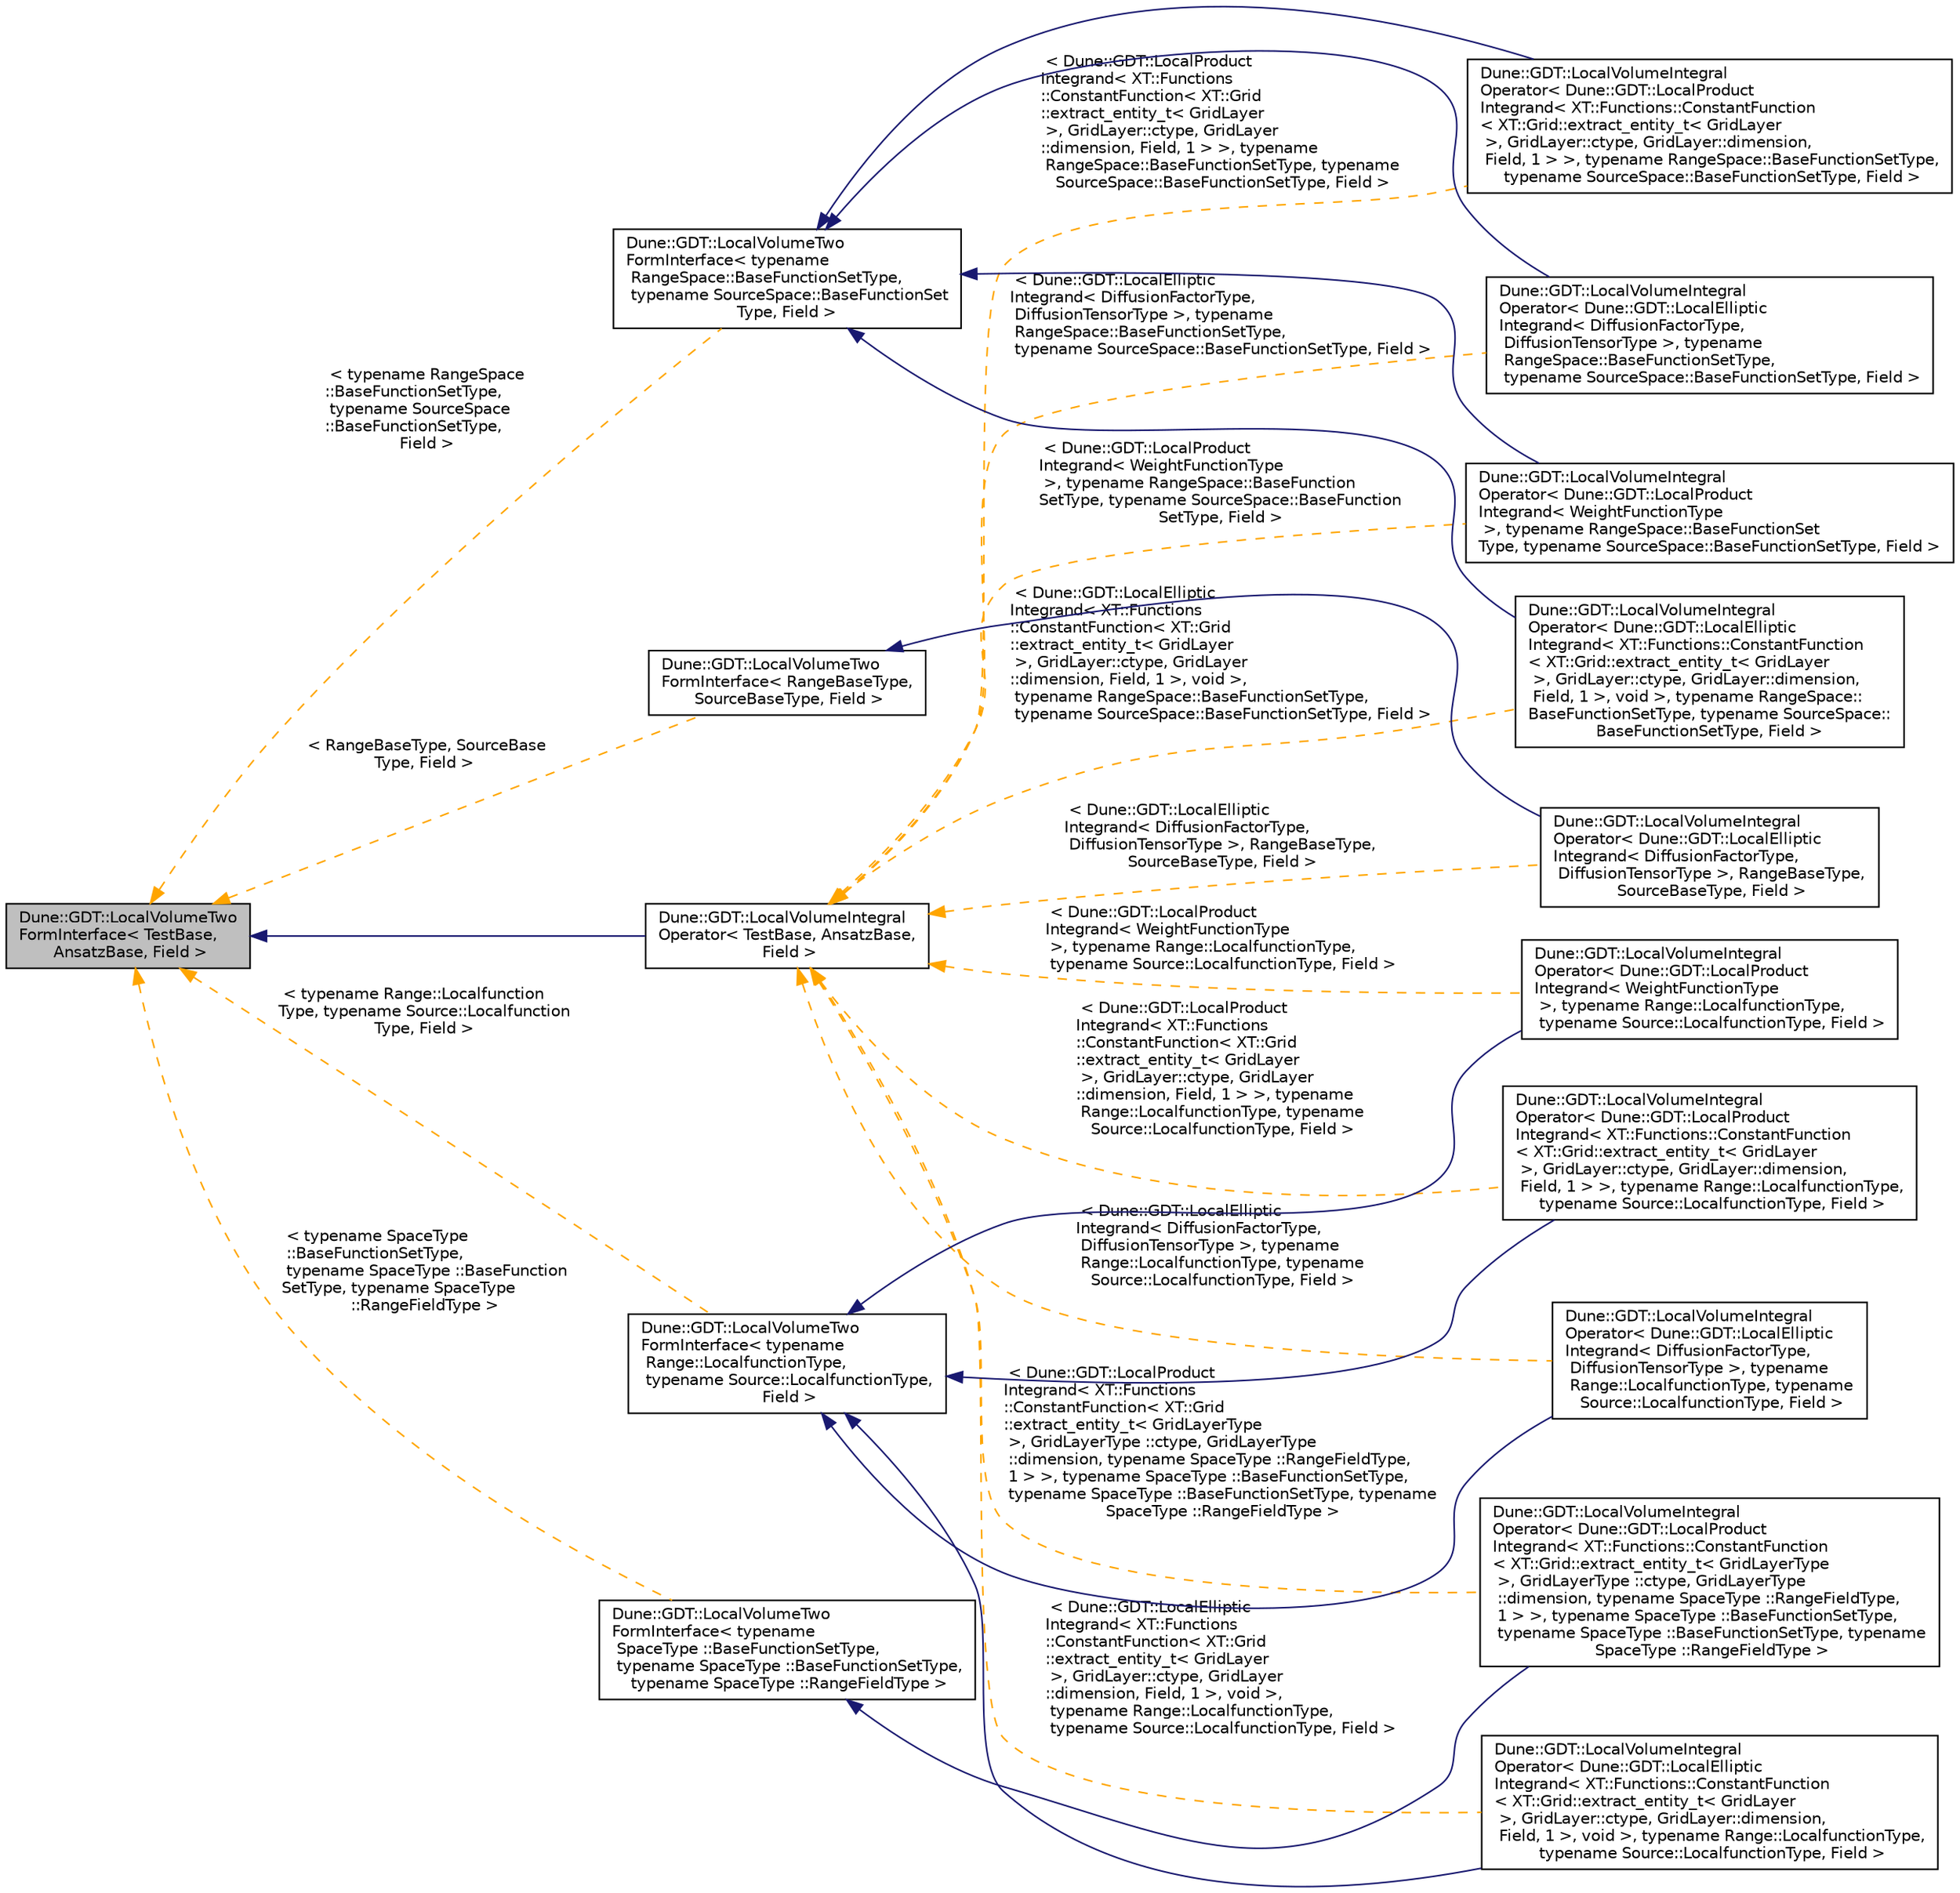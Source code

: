 digraph "Dune::GDT::LocalVolumeTwoFormInterface&lt; TestBase, AnsatzBase, Field &gt;"
{
  edge [fontname="Helvetica",fontsize="10",labelfontname="Helvetica",labelfontsize="10"];
  node [fontname="Helvetica",fontsize="10",shape=record];
  rankdir="LR";
  Node0 [label="Dune::GDT::LocalVolumeTwo\lFormInterface\< TestBase,\l AnsatzBase, Field \>",height=0.2,width=0.4,color="black", fillcolor="grey75", style="filled", fontcolor="black"];
  Node0 -> Node1 [dir="back",color="midnightblue",fontsize="10",style="solid",fontname="Helvetica"];
  Node1 [label="Dune::GDT::LocalVolumeIntegral\lOperator\< TestBase, AnsatzBase,\l Field \>",height=0.2,width=0.4,color="black", fillcolor="white", style="filled",URL="$a01660.html"];
  Node1 -> Node2 [dir="back",color="orange",fontsize="10",style="dashed",label=" \< Dune::GDT::LocalProduct\lIntegrand\< XT::Functions\l::ConstantFunction\< XT::Grid\l::extract_entity_t\< GridLayer\l \>, GridLayer::ctype, GridLayer\l::dimension, Field, 1 \> \>, typename\l RangeSpace::BaseFunctionSetType, typename\l SourceSpace::BaseFunctionSetType, Field \>" ,fontname="Helvetica"];
  Node2 [label="Dune::GDT::LocalVolumeIntegral\lOperator\< Dune::GDT::LocalProduct\lIntegrand\< XT::Functions::ConstantFunction\l\< XT::Grid::extract_entity_t\< GridLayer\l \>, GridLayer::ctype, GridLayer::dimension,\l Field, 1 \> \>, typename RangeSpace::BaseFunctionSetType,\l typename SourceSpace::BaseFunctionSetType, Field \>",height=0.2,width=0.4,color="black", fillcolor="white", style="filled",URL="$a01660.html"];
  Node1 -> Node3 [dir="back",color="orange",fontsize="10",style="dashed",label=" \< Dune::GDT::LocalElliptic\lIntegrand\< DiffusionFactorType,\l DiffusionTensorType \>, typename\l RangeSpace::BaseFunctionSetType,\l typename SourceSpace::BaseFunctionSetType, Field \>" ,fontname="Helvetica"];
  Node3 [label="Dune::GDT::LocalVolumeIntegral\lOperator\< Dune::GDT::LocalElliptic\lIntegrand\< DiffusionFactorType,\l DiffusionTensorType \>, typename\l RangeSpace::BaseFunctionSetType,\l typename SourceSpace::BaseFunctionSetType, Field \>",height=0.2,width=0.4,color="black", fillcolor="white", style="filled",URL="$a01660.html"];
  Node1 -> Node4 [dir="back",color="orange",fontsize="10",style="dashed",label=" \< Dune::GDT::LocalElliptic\lIntegrand\< DiffusionFactorType,\l DiffusionTensorType \>, RangeBaseType,\l SourceBaseType, Field \>" ,fontname="Helvetica"];
  Node4 [label="Dune::GDT::LocalVolumeIntegral\lOperator\< Dune::GDT::LocalElliptic\lIntegrand\< DiffusionFactorType,\l DiffusionTensorType \>, RangeBaseType,\l SourceBaseType, Field \>",height=0.2,width=0.4,color="black", fillcolor="white", style="filled",URL="$a01660.html"];
  Node1 -> Node5 [dir="back",color="orange",fontsize="10",style="dashed",label=" \< Dune::GDT::LocalElliptic\lIntegrand\< XT::Functions\l::ConstantFunction\< XT::Grid\l::extract_entity_t\< GridLayer\l \>, GridLayer::ctype, GridLayer\l::dimension, Field, 1 \>, void \>,\l typename Range::LocalfunctionType,\l typename Source::LocalfunctionType, Field \>" ,fontname="Helvetica"];
  Node5 [label="Dune::GDT::LocalVolumeIntegral\lOperator\< Dune::GDT::LocalElliptic\lIntegrand\< XT::Functions::ConstantFunction\l\< XT::Grid::extract_entity_t\< GridLayer\l \>, GridLayer::ctype, GridLayer::dimension,\l Field, 1 \>, void \>, typename Range::LocalfunctionType,\l typename Source::LocalfunctionType, Field \>",height=0.2,width=0.4,color="black", fillcolor="white", style="filled",URL="$a01660.html"];
  Node1 -> Node6 [dir="back",color="orange",fontsize="10",style="dashed",label=" \< Dune::GDT::LocalProduct\lIntegrand\< WeightFunctionType\l \>, typename Range::LocalfunctionType,\l typename Source::LocalfunctionType, Field \>" ,fontname="Helvetica"];
  Node6 [label="Dune::GDT::LocalVolumeIntegral\lOperator\< Dune::GDT::LocalProduct\lIntegrand\< WeightFunctionType\l \>, typename Range::LocalfunctionType,\l typename Source::LocalfunctionType, Field \>",height=0.2,width=0.4,color="black", fillcolor="white", style="filled",URL="$a01660.html"];
  Node1 -> Node7 [dir="back",color="orange",fontsize="10",style="dashed",label=" \< Dune::GDT::LocalProduct\lIntegrand\< WeightFunctionType\l \>, typename RangeSpace::BaseFunction\lSetType, typename SourceSpace::BaseFunction\lSetType, Field \>" ,fontname="Helvetica"];
  Node7 [label="Dune::GDT::LocalVolumeIntegral\lOperator\< Dune::GDT::LocalProduct\lIntegrand\< WeightFunctionType\l \>, typename RangeSpace::BaseFunctionSet\lType, typename SourceSpace::BaseFunctionSetType, Field \>",height=0.2,width=0.4,color="black", fillcolor="white", style="filled",URL="$a01660.html"];
  Node1 -> Node8 [dir="back",color="orange",fontsize="10",style="dashed",label=" \< Dune::GDT::LocalProduct\lIntegrand\< XT::Functions\l::ConstantFunction\< XT::Grid\l::extract_entity_t\< GridLayer\l \>, GridLayer::ctype, GridLayer\l::dimension, Field, 1 \> \>, typename\l Range::LocalfunctionType, typename\l Source::LocalfunctionType, Field \>" ,fontname="Helvetica"];
  Node8 [label="Dune::GDT::LocalVolumeIntegral\lOperator\< Dune::GDT::LocalProduct\lIntegrand\< XT::Functions::ConstantFunction\l\< XT::Grid::extract_entity_t\< GridLayer\l \>, GridLayer::ctype, GridLayer::dimension,\l Field, 1 \> \>, typename Range::LocalfunctionType,\l typename Source::LocalfunctionType, Field \>",height=0.2,width=0.4,color="black", fillcolor="white", style="filled",URL="$a01660.html"];
  Node1 -> Node9 [dir="back",color="orange",fontsize="10",style="dashed",label=" \< Dune::GDT::LocalProduct\lIntegrand\< XT::Functions\l::ConstantFunction\< XT::Grid\l::extract_entity_t\< GridLayerType\l \>, GridLayerType ::ctype, GridLayerType\l ::dimension, typename SpaceType ::RangeFieldType,\l 1 \> \>, typename SpaceType ::BaseFunctionSetType,\l typename SpaceType ::BaseFunctionSetType, typename\l SpaceType ::RangeFieldType \>" ,fontname="Helvetica"];
  Node9 [label="Dune::GDT::LocalVolumeIntegral\lOperator\< Dune::GDT::LocalProduct\lIntegrand\< XT::Functions::ConstantFunction\l\< XT::Grid::extract_entity_t\< GridLayerType\l \>, GridLayerType ::ctype, GridLayerType\l ::dimension, typename SpaceType ::RangeFieldType,\l 1 \> \>, typename SpaceType ::BaseFunctionSetType,\l typename SpaceType ::BaseFunctionSetType, typename\l SpaceType ::RangeFieldType \>",height=0.2,width=0.4,color="black", fillcolor="white", style="filled",URL="$a01660.html"];
  Node1 -> Node10 [dir="back",color="orange",fontsize="10",style="dashed",label=" \< Dune::GDT::LocalElliptic\lIntegrand\< DiffusionFactorType,\l DiffusionTensorType \>, typename\l Range::LocalfunctionType, typename\l Source::LocalfunctionType, Field \>" ,fontname="Helvetica"];
  Node10 [label="Dune::GDT::LocalVolumeIntegral\lOperator\< Dune::GDT::LocalElliptic\lIntegrand\< DiffusionFactorType,\l DiffusionTensorType \>, typename\l Range::LocalfunctionType, typename\l Source::LocalfunctionType, Field \>",height=0.2,width=0.4,color="black", fillcolor="white", style="filled",URL="$a01660.html"];
  Node1 -> Node11 [dir="back",color="orange",fontsize="10",style="dashed",label=" \< Dune::GDT::LocalElliptic\lIntegrand\< XT::Functions\l::ConstantFunction\< XT::Grid\l::extract_entity_t\< GridLayer\l \>, GridLayer::ctype, GridLayer\l::dimension, Field, 1 \>, void \>,\l typename RangeSpace::BaseFunctionSetType,\l typename SourceSpace::BaseFunctionSetType, Field \>" ,fontname="Helvetica"];
  Node11 [label="Dune::GDT::LocalVolumeIntegral\lOperator\< Dune::GDT::LocalElliptic\lIntegrand\< XT::Functions::ConstantFunction\l\< XT::Grid::extract_entity_t\< GridLayer\l \>, GridLayer::ctype, GridLayer::dimension,\l Field, 1 \>, void \>, typename RangeSpace::\lBaseFunctionSetType, typename SourceSpace::\lBaseFunctionSetType, Field \>",height=0.2,width=0.4,color="black", fillcolor="white", style="filled",URL="$a01660.html"];
  Node0 -> Node12 [dir="back",color="orange",fontsize="10",style="dashed",label=" \< RangeBaseType, SourceBase\lType, Field \>" ,fontname="Helvetica"];
  Node12 [label="Dune::GDT::LocalVolumeTwo\lFormInterface\< RangeBaseType,\l SourceBaseType, Field \>",height=0.2,width=0.4,color="black", fillcolor="white", style="filled",URL="$a01696.html"];
  Node12 -> Node4 [dir="back",color="midnightblue",fontsize="10",style="solid",fontname="Helvetica"];
  Node0 -> Node13 [dir="back",color="orange",fontsize="10",style="dashed",label=" \< typename RangeSpace\l::BaseFunctionSetType,\l typename SourceSpace\l::BaseFunctionSetType,\l Field \>" ,fontname="Helvetica"];
  Node13 [label="Dune::GDT::LocalVolumeTwo\lFormInterface\< typename\l RangeSpace::BaseFunctionSetType,\l typename SourceSpace::BaseFunctionSet\lType, Field \>",height=0.2,width=0.4,color="black", fillcolor="white", style="filled",URL="$a01696.html"];
  Node13 -> Node3 [dir="back",color="midnightblue",fontsize="10",style="solid",fontname="Helvetica"];
  Node13 -> Node11 [dir="back",color="midnightblue",fontsize="10",style="solid",fontname="Helvetica"];
  Node13 -> Node7 [dir="back",color="midnightblue",fontsize="10",style="solid",fontname="Helvetica"];
  Node13 -> Node2 [dir="back",color="midnightblue",fontsize="10",style="solid",fontname="Helvetica"];
  Node0 -> Node14 [dir="back",color="orange",fontsize="10",style="dashed",label=" \< typename SpaceType\l ::BaseFunctionSetType,\l typename SpaceType ::BaseFunction\lSetType, typename SpaceType \l::RangeFieldType \>" ,fontname="Helvetica"];
  Node14 [label="Dune::GDT::LocalVolumeTwo\lFormInterface\< typename\l SpaceType ::BaseFunctionSetType,\l typename SpaceType ::BaseFunctionSetType,\l typename SpaceType ::RangeFieldType \>",height=0.2,width=0.4,color="black", fillcolor="white", style="filled",URL="$a01696.html"];
  Node14 -> Node9 [dir="back",color="midnightblue",fontsize="10",style="solid",fontname="Helvetica"];
  Node0 -> Node15 [dir="back",color="orange",fontsize="10",style="dashed",label=" \< typename Range::Localfunction\lType, typename Source::Localfunction\lType, Field \>" ,fontname="Helvetica"];
  Node15 [label="Dune::GDT::LocalVolumeTwo\lFormInterface\< typename\l Range::LocalfunctionType,\l typename Source::LocalfunctionType,\l Field \>",height=0.2,width=0.4,color="black", fillcolor="white", style="filled",URL="$a01696.html"];
  Node15 -> Node10 [dir="back",color="midnightblue",fontsize="10",style="solid",fontname="Helvetica"];
  Node15 -> Node5 [dir="back",color="midnightblue",fontsize="10",style="solid",fontname="Helvetica"];
  Node15 -> Node6 [dir="back",color="midnightblue",fontsize="10",style="solid",fontname="Helvetica"];
  Node15 -> Node8 [dir="back",color="midnightblue",fontsize="10",style="solid",fontname="Helvetica"];
}
